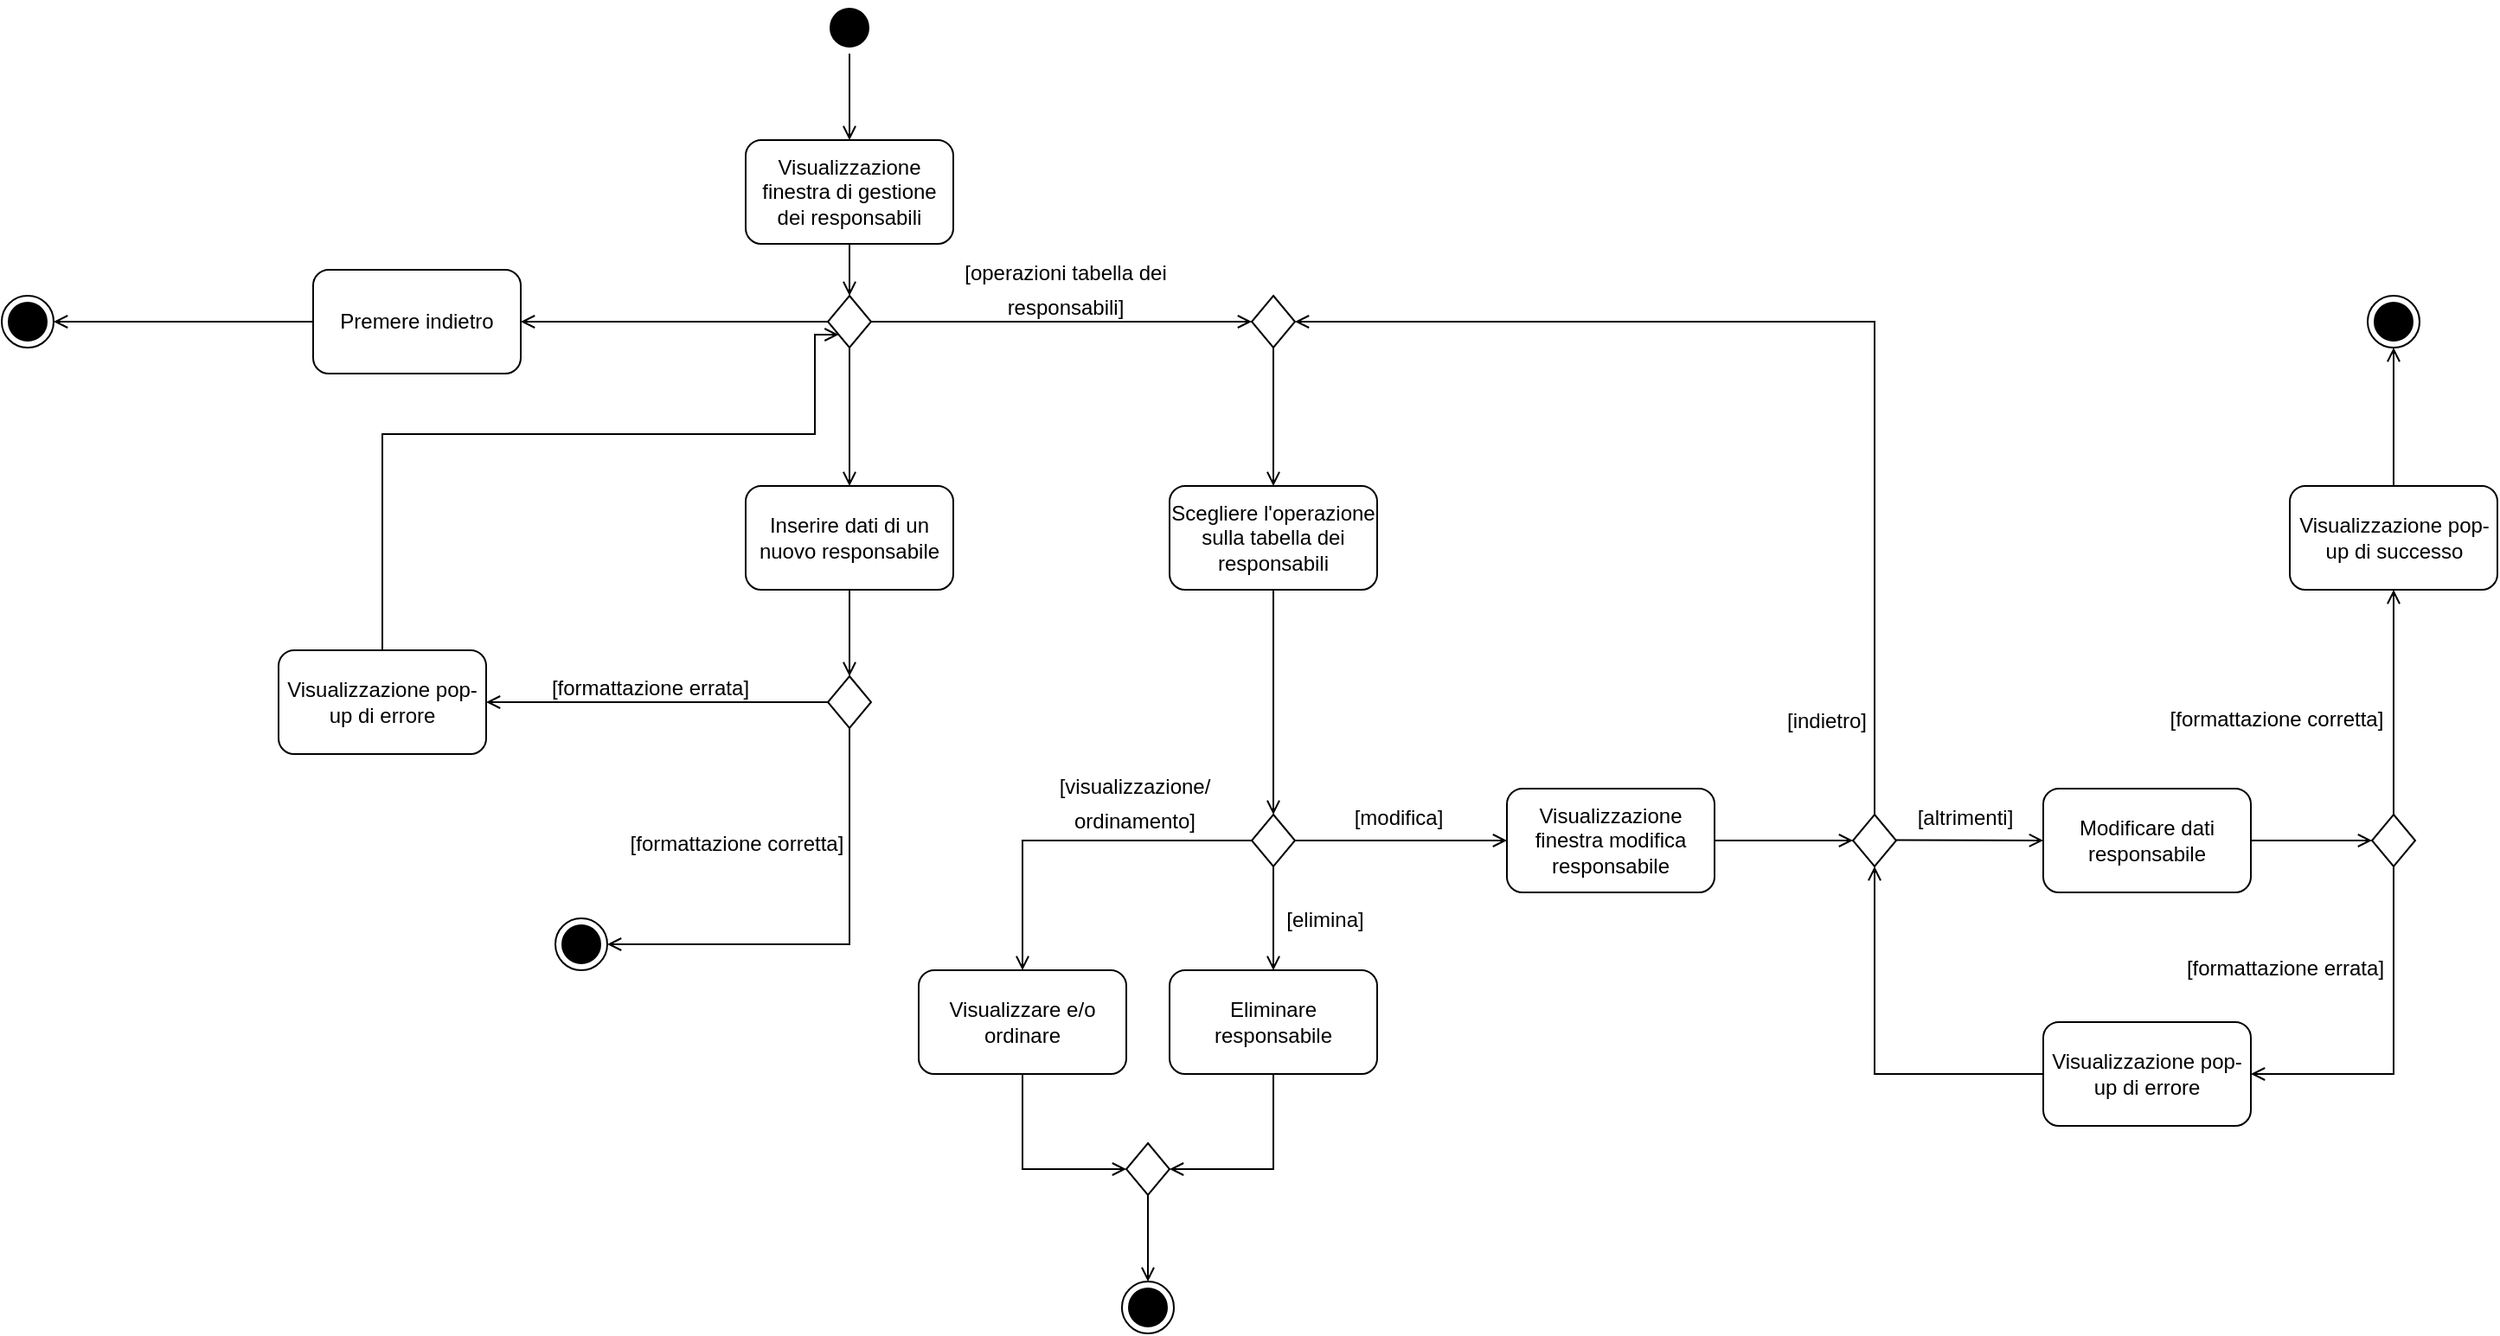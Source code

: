 <mxfile version="20.3.0" type="device"><diagram name="Responsabile" id="e7e014a7-5840-1c2e-5031-d8a46d1fe8dd"><mxGraphModel dx="1422" dy="865" grid="1" gridSize="10" guides="1" tooltips="1" connect="1" arrows="1" fold="1" page="1" pageScale="1" pageWidth="1169" pageHeight="826" background="none" math="0" shadow="0"><root><mxCell id="0"/><mxCell id="1" parent="0"/><mxCell id="IlvPBGOMDlXp7LkhfoCw-1" style="rounded=0;orthogonalLoop=1;jettySize=auto;html=1;entryX=0.5;entryY=0;entryDx=0;entryDy=0;endArrow=open;endFill=0;" parent="1" source="j8IN6QTTNO_PhibdSix--41" target="IlvPBGOMDlXp7LkhfoCw-2" edge="1"><mxGeometry relative="1" as="geometry"><mxPoint x="810" y="80" as="targetPoint"/></mxGeometry></mxCell><mxCell id="j8IN6QTTNO_PhibdSix--41" value="" style="ellipse;html=1;shape=startState;fillColor=#000000;" parent="1" vertex="1"><mxGeometry x="795" width="30" height="30" as="geometry"/></mxCell><mxCell id="IlvPBGOMDlXp7LkhfoCw-3" style="edgeStyle=none;rounded=0;orthogonalLoop=1;jettySize=auto;html=1;endArrow=open;endFill=0;" parent="1" source="IlvPBGOMDlXp7LkhfoCw-2" edge="1"><mxGeometry relative="1" as="geometry"><mxPoint x="810" y="170" as="targetPoint"/></mxGeometry></mxCell><mxCell id="IlvPBGOMDlXp7LkhfoCw-2" value="Visualizzazione finestra di gestione dei responsabili" style="rounded=1;whiteSpace=wrap;html=1;" parent="1" vertex="1"><mxGeometry x="750" y="80" width="120" height="60" as="geometry"/></mxCell><mxCell id="IlvPBGOMDlXp7LkhfoCw-10" style="edgeStyle=none;rounded=0;orthogonalLoop=1;jettySize=auto;html=1;strokeColor=#000000;endArrow=open;endFill=0;entryX=1;entryY=0.5;entryDx=0;entryDy=0;exitX=0;exitY=0.5;exitDx=0;exitDy=0;" parent="1" source="IlvPBGOMDlXp7LkhfoCw-69" target="IlvPBGOMDlXp7LkhfoCw-14" edge="1"><mxGeometry relative="1" as="geometry"><mxPoint x="625" y="280" as="targetPoint"/><mxPoint x="730" y="200" as="sourcePoint"/></mxGeometry></mxCell><mxCell id="IlvPBGOMDlXp7LkhfoCw-11" style="edgeStyle=none;rounded=0;orthogonalLoop=1;jettySize=auto;html=1;exitX=1;exitY=0.5;exitDx=0;exitDy=0;strokeColor=#000000;endArrow=open;endFill=0;entryX=0;entryY=0.5;entryDx=0;entryDy=0;" parent="1" source="IlvPBGOMDlXp7LkhfoCw-69" target="IlvPBGOMDlXp7LkhfoCw-42" edge="1"><mxGeometry relative="1" as="geometry"><mxPoint x="1025" y="240" as="targetPoint"/><mxPoint x="900" y="205" as="sourcePoint"/></mxGeometry></mxCell><mxCell id="IlvPBGOMDlXp7LkhfoCw-15" style="edgeStyle=none;rounded=0;orthogonalLoop=1;jettySize=auto;html=1;strokeColor=#000000;endArrow=open;endFill=0;" parent="1" source="IlvPBGOMDlXp7LkhfoCw-14" target="IlvPBGOMDlXp7LkhfoCw-16" edge="1"><mxGeometry relative="1" as="geometry"><mxPoint x="315" y="280" as="targetPoint"/></mxGeometry></mxCell><mxCell id="IlvPBGOMDlXp7LkhfoCw-14" value="Premere indietro" style="rounded=1;whiteSpace=wrap;html=1;" parent="1" vertex="1"><mxGeometry x="500" y="155" width="120" height="60" as="geometry"/></mxCell><mxCell id="IlvPBGOMDlXp7LkhfoCw-16" value="" style="ellipse;html=1;shape=endState;fillColor=#000000;strokeColor=#000000;" parent="1" vertex="1"><mxGeometry x="320" y="170" width="30" height="30" as="geometry"/></mxCell><mxCell id="IlvPBGOMDlXp7LkhfoCw-65" style="edgeStyle=orthogonalEdgeStyle;rounded=0;orthogonalLoop=1;jettySize=auto;html=1;strokeColor=#000000;endArrow=open;endFill=0;" parent="1" source="IlvPBGOMDlXp7LkhfoCw-17" edge="1"><mxGeometry relative="1" as="geometry"><mxPoint x="810" y="390" as="targetPoint"/></mxGeometry></mxCell><mxCell id="IlvPBGOMDlXp7LkhfoCw-17" value="Inserire dati di un nuovo responsabile" style="rounded=1;whiteSpace=wrap;html=1;" parent="1" vertex="1"><mxGeometry x="750" y="280" width="120" height="60" as="geometry"/></mxCell><mxCell id="IlvPBGOMDlXp7LkhfoCw-19" style="edgeStyle=none;rounded=0;orthogonalLoop=1;jettySize=auto;html=1;strokeColor=#000000;endArrow=open;endFill=0;entryX=0.5;entryY=0;entryDx=0;entryDy=0;" parent="1" source="IlvPBGOMDlXp7LkhfoCw-18" target="IlvPBGOMDlXp7LkhfoCw-21" edge="1"><mxGeometry relative="1" as="geometry"><mxPoint x="1055" y="340" as="targetPoint"/></mxGeometry></mxCell><mxCell id="IlvPBGOMDlXp7LkhfoCw-18" value="Scegliere l'operazione sulla tabella dei responsabili" style="rounded=1;whiteSpace=wrap;html=1;" parent="1" vertex="1"><mxGeometry x="995" y="280" width="120" height="60" as="geometry"/></mxCell><mxCell id="IlvPBGOMDlXp7LkhfoCw-22" style="edgeStyle=none;rounded=0;orthogonalLoop=1;jettySize=auto;html=1;strokeColor=#000000;endArrow=open;endFill=0;entryX=0;entryY=0.5;entryDx=0;entryDy=0;" parent="1" source="IlvPBGOMDlXp7LkhfoCw-21" target="IlvPBGOMDlXp7LkhfoCw-39" edge="1"><mxGeometry relative="1" as="geometry"><mxPoint x="1323.35" y="485" as="targetPoint"/></mxGeometry></mxCell><mxCell id="yk-J9BvpQkbiivP5Ks2D-6" style="edgeStyle=orthogonalEdgeStyle;rounded=0;orthogonalLoop=1;jettySize=auto;html=1;exitX=0;exitY=0.5;exitDx=0;exitDy=0;entryX=0.5;entryY=0;entryDx=0;entryDy=0;endArrow=open;endFill=0;" parent="1" source="IlvPBGOMDlXp7LkhfoCw-21" target="yk-J9BvpQkbiivP5Ks2D-2" edge="1"><mxGeometry relative="1" as="geometry"/></mxCell><mxCell id="IlvPBGOMDlXp7LkhfoCw-21" value="" style="rhombus;whiteSpace=wrap;html=1;strokeWidth=1;rounded=0;" parent="1" vertex="1"><mxGeometry x="1042.5" y="470" width="25" height="30" as="geometry"/></mxCell><mxCell id="IlvPBGOMDlXp7LkhfoCw-23" value="&lt;span style=&quot;font-size: 12px;&quot;&gt;[modifica]&lt;/span&gt;" style="text;html=1;strokeColor=none;fillColor=none;align=center;verticalAlign=middle;whiteSpace=wrap;rounded=0;fontSize=16;" parent="1" vertex="1"><mxGeometry x="1100" y="457.5" width="55" height="25" as="geometry"/></mxCell><mxCell id="IlvPBGOMDlXp7LkhfoCw-25" value="&lt;font style=&quot;font-size: 12px;&quot;&gt;[visualizzazione/ ordinamento]&lt;/font&gt;" style="text;html=1;strokeColor=none;fillColor=none;align=center;verticalAlign=middle;whiteSpace=wrap;rounded=0;fontSize=16;" parent="1" vertex="1"><mxGeometry x="925" y="438" width="100" height="47" as="geometry"/></mxCell><mxCell id="IlvPBGOMDlXp7LkhfoCw-34" value="&lt;font style=&quot;font-size: 12px;&quot;&gt;[elimina]&lt;/font&gt;" style="text;html=1;strokeColor=none;fillColor=none;align=center;verticalAlign=middle;whiteSpace=wrap;rounded=0;fontSize=16;" parent="1" vertex="1"><mxGeometry x="1055" y="515" width="60" height="27" as="geometry"/></mxCell><mxCell id="IlvPBGOMDlXp7LkhfoCw-40" style="edgeStyle=none;rounded=0;orthogonalLoop=1;jettySize=auto;html=1;strokeColor=#000000;endArrow=open;endFill=0;" parent="1" source="IlvPBGOMDlXp7LkhfoCw-39" edge="1"><mxGeometry relative="1" as="geometry"><mxPoint x="1390" y="485" as="targetPoint"/></mxGeometry></mxCell><mxCell id="IlvPBGOMDlXp7LkhfoCw-39" value="Visualizzazione finestra modifica responsabile" style="rounded=1;whiteSpace=wrap;html=1;" parent="1" vertex="1"><mxGeometry x="1190" y="455" width="120" height="60" as="geometry"/></mxCell><mxCell id="yk-J9BvpQkbiivP5Ks2D-9" style="edgeStyle=orthogonalEdgeStyle;rounded=0;orthogonalLoop=1;jettySize=auto;html=1;exitX=0.5;exitY=0;exitDx=0;exitDy=0;entryX=1;entryY=0.5;entryDx=0;entryDy=0;endArrow=open;endFill=0;" parent="1" source="IlvPBGOMDlXp7LkhfoCw-41" target="IlvPBGOMDlXp7LkhfoCw-42" edge="1"><mxGeometry relative="1" as="geometry"/></mxCell><mxCell id="IlvPBGOMDlXp7LkhfoCw-41" value="" style="rhombus;whiteSpace=wrap;html=1;strokeWidth=1;rounded=0;" parent="1" vertex="1"><mxGeometry x="1390" y="470" width="25" height="30" as="geometry"/></mxCell><mxCell id="IlvPBGOMDlXp7LkhfoCw-61" style="edgeStyle=orthogonalEdgeStyle;rounded=0;orthogonalLoop=1;jettySize=auto;html=1;exitX=0.5;exitY=1;exitDx=0;exitDy=0;entryX=0.5;entryY=0;entryDx=0;entryDy=0;strokeColor=#000000;endArrow=open;endFill=0;" parent="1" source="IlvPBGOMDlXp7LkhfoCw-42" target="IlvPBGOMDlXp7LkhfoCw-18" edge="1"><mxGeometry relative="1" as="geometry"/></mxCell><mxCell id="IlvPBGOMDlXp7LkhfoCw-42" value="" style="rhombus;whiteSpace=wrap;html=1;strokeWidth=1;rounded=0;" parent="1" vertex="1"><mxGeometry x="1042.5" y="170" width="25" height="30" as="geometry"/></mxCell><mxCell id="IlvPBGOMDlXp7LkhfoCw-44" value="&lt;span style=&quot;font-size: 12px;&quot;&gt;[indietro]&lt;/span&gt;" style="text;html=1;strokeColor=none;fillColor=none;align=center;verticalAlign=middle;whiteSpace=wrap;rounded=0;fontSize=16;" parent="1" vertex="1"><mxGeometry x="1350" y="400" width="50" height="28" as="geometry"/></mxCell><mxCell id="IlvPBGOMDlXp7LkhfoCw-48" style="edgeStyle=none;rounded=0;orthogonalLoop=1;jettySize=auto;html=1;strokeColor=#000000;endArrow=open;endFill=0;entryX=0;entryY=0.5;entryDx=0;entryDy=0;" parent="1" target="IlvPBGOMDlXp7LkhfoCw-49" edge="1"><mxGeometry relative="1" as="geometry"><mxPoint x="1495" y="484.71" as="targetPoint"/><mxPoint x="1415" y="484.71" as="sourcePoint"/></mxGeometry></mxCell><mxCell id="IlvPBGOMDlXp7LkhfoCw-52" style="edgeStyle=orthogonalEdgeStyle;rounded=0;orthogonalLoop=1;jettySize=auto;html=1;strokeColor=#000000;endArrow=open;endFill=0;" parent="1" source="IlvPBGOMDlXp7LkhfoCw-49" edge="1"><mxGeometry relative="1" as="geometry"><mxPoint x="1690" y="485" as="targetPoint"/></mxGeometry></mxCell><mxCell id="IlvPBGOMDlXp7LkhfoCw-49" value="Modificare dati responsabile" style="rounded=1;whiteSpace=wrap;html=1;" parent="1" vertex="1"><mxGeometry x="1500" y="455" width="120" height="60" as="geometry"/></mxCell><mxCell id="IlvPBGOMDlXp7LkhfoCw-50" value="&lt;span style=&quot;font-size: 12px;&quot;&gt;[altrimenti]&lt;/span&gt;" style="text;html=1;strokeColor=none;fillColor=none;align=center;verticalAlign=middle;whiteSpace=wrap;rounded=0;fontSize=16;" parent="1" vertex="1"><mxGeometry x="1415" y="455" width="80" height="30" as="geometry"/></mxCell><mxCell id="IlvPBGOMDlXp7LkhfoCw-56" style="edgeStyle=orthogonalEdgeStyle;rounded=0;orthogonalLoop=1;jettySize=auto;html=1;strokeColor=#000000;endArrow=open;endFill=0;entryX=1;entryY=0.5;entryDx=0;entryDy=0;exitX=0.5;exitY=1;exitDx=0;exitDy=0;" parent="1" source="IlvPBGOMDlXp7LkhfoCw-53" target="IlvPBGOMDlXp7LkhfoCw-58" edge="1"><mxGeometry relative="1" as="geometry"><mxPoint x="1810.667" y="650" as="targetPoint"/><Array as="points"><mxPoint x="1703" y="620"/></Array></mxGeometry></mxCell><mxCell id="IlvPBGOMDlXp7LkhfoCw-63" style="edgeStyle=orthogonalEdgeStyle;rounded=0;orthogonalLoop=1;jettySize=auto;html=1;exitX=0.5;exitY=0;exitDx=0;exitDy=0;entryX=0.5;entryY=1;entryDx=0;entryDy=0;strokeColor=#000000;endArrow=open;endFill=0;" parent="1" source="IlvPBGOMDlXp7LkhfoCw-53" target="IlvPBGOMDlXp7LkhfoCw-62" edge="1"><mxGeometry relative="1" as="geometry"/></mxCell><mxCell id="IlvPBGOMDlXp7LkhfoCw-53" value="" style="rhombus;whiteSpace=wrap;html=1;strokeWidth=1;rounded=0;" parent="1" vertex="1"><mxGeometry x="1690" y="470" width="25" height="30" as="geometry"/></mxCell><mxCell id="IlvPBGOMDlXp7LkhfoCw-55" value="&lt;span style=&quot;font-size: 12px;&quot;&gt;[formattazione corretta]&lt;/span&gt;" style="text;html=1;strokeColor=none;fillColor=none;align=center;verticalAlign=middle;whiteSpace=wrap;rounded=0;fontSize=16;" parent="1" vertex="1"><mxGeometry x="1570" y="398" width="130" height="30" as="geometry"/></mxCell><mxCell id="IlvPBGOMDlXp7LkhfoCw-57" value="&lt;span style=&quot;font-size: 12px;&quot;&gt;[formattazione errata]&lt;/span&gt;" style="text;html=1;strokeColor=none;fillColor=none;align=center;verticalAlign=middle;whiteSpace=wrap;rounded=0;fontSize=16;" parent="1" vertex="1"><mxGeometry x="1580" y="541.5" width="120" height="30" as="geometry"/></mxCell><mxCell id="IlvPBGOMDlXp7LkhfoCw-60" style="edgeStyle=orthogonalEdgeStyle;rounded=0;orthogonalLoop=1;jettySize=auto;html=1;entryX=0.5;entryY=1;entryDx=0;entryDy=0;strokeColor=#000000;endArrow=open;endFill=0;" parent="1" source="IlvPBGOMDlXp7LkhfoCw-58" target="IlvPBGOMDlXp7LkhfoCw-41" edge="1"><mxGeometry relative="1" as="geometry"/></mxCell><mxCell id="IlvPBGOMDlXp7LkhfoCw-58" value="Visualizzazione pop-up di errore" style="rounded=1;whiteSpace=wrap;html=1;" parent="1" vertex="1"><mxGeometry x="1500" y="590" width="120" height="60" as="geometry"/></mxCell><mxCell id="HuW1Up1YVu8ybAKDXB7p-33" style="edgeStyle=orthogonalEdgeStyle;rounded=0;orthogonalLoop=1;jettySize=auto;html=1;exitX=0.5;exitY=0;exitDx=0;exitDy=0;entryX=0.5;entryY=1;entryDx=0;entryDy=0;endArrow=open;endFill=0;" parent="1" source="IlvPBGOMDlXp7LkhfoCw-62" target="HuW1Up1YVu8ybAKDXB7p-31" edge="1"><mxGeometry relative="1" as="geometry"/></mxCell><mxCell id="IlvPBGOMDlXp7LkhfoCw-62" value="Visualizzazione pop-up di successo" style="rounded=1;whiteSpace=wrap;html=1;" parent="1" vertex="1"><mxGeometry x="1642.5" y="280" width="120" height="60" as="geometry"/></mxCell><mxCell id="IlvPBGOMDlXp7LkhfoCw-68" style="edgeStyle=orthogonalEdgeStyle;rounded=0;orthogonalLoop=1;jettySize=auto;html=1;strokeColor=#000000;endArrow=open;endFill=0;" parent="1" source="IlvPBGOMDlXp7LkhfoCw-67" edge="1"><mxGeometry relative="1" as="geometry"><mxPoint x="600" y="405" as="targetPoint"/></mxGeometry></mxCell><mxCell id="IlvPBGOMDlXp7LkhfoCw-72" style="rounded=0;orthogonalLoop=1;jettySize=auto;html=1;exitX=0.5;exitY=1;exitDx=0;exitDy=0;strokeColor=#000000;endArrow=open;endFill=0;edgeStyle=orthogonalEdgeStyle;entryX=1;entryY=0.5;entryDx=0;entryDy=0;" parent="1" source="IlvPBGOMDlXp7LkhfoCw-67" target="HuW1Up1YVu8ybAKDXB7p-2" edge="1"><mxGeometry relative="1" as="geometry"><mxPoint x="810" y="540" as="targetPoint"/></mxGeometry></mxCell><mxCell id="IlvPBGOMDlXp7LkhfoCw-67" value="" style="rhombus;whiteSpace=wrap;html=1;strokeWidth=1;rounded=0;" parent="1" vertex="1"><mxGeometry x="797.5" y="390" width="25" height="30" as="geometry"/></mxCell><mxCell id="IlvPBGOMDlXp7LkhfoCw-70" style="edgeStyle=orthogonalEdgeStyle;rounded=0;orthogonalLoop=1;jettySize=auto;html=1;entryX=0.5;entryY=0;entryDx=0;entryDy=0;strokeColor=#000000;endArrow=open;endFill=0;" parent="1" source="IlvPBGOMDlXp7LkhfoCw-69" target="IlvPBGOMDlXp7LkhfoCw-17" edge="1"><mxGeometry relative="1" as="geometry"/></mxCell><mxCell id="IlvPBGOMDlXp7LkhfoCw-69" value="" style="rhombus;whiteSpace=wrap;html=1;strokeWidth=1;rounded=0;" parent="1" vertex="1"><mxGeometry x="797.5" y="170" width="25" height="30" as="geometry"/></mxCell><mxCell id="IlvPBGOMDlXp7LkhfoCw-74" value="&lt;span style=&quot;font-size: 12px;&quot;&gt;[formattazione corretta]&lt;/span&gt;" style="text;html=1;strokeColor=none;fillColor=none;align=center;verticalAlign=middle;whiteSpace=wrap;rounded=0;fontSize=16;" parent="1" vertex="1"><mxGeometry x="680" y="470" width="130" height="30" as="geometry"/></mxCell><mxCell id="IlvPBGOMDlXp7LkhfoCw-79" value="&lt;span style=&quot;font-size: 12px;&quot;&gt;[formattazione errata]&lt;/span&gt;" style="text;html=1;strokeColor=none;fillColor=none;align=center;verticalAlign=middle;whiteSpace=wrap;rounded=0;fontSize=16;" parent="1" vertex="1"><mxGeometry x="630" y="380" width="130" height="30" as="geometry"/></mxCell><mxCell id="IlvPBGOMDlXp7LkhfoCw-81" style="edgeStyle=orthogonalEdgeStyle;rounded=0;orthogonalLoop=1;jettySize=auto;html=1;strokeColor=#000000;endArrow=open;endFill=0;entryX=0;entryY=1;entryDx=0;entryDy=0;" parent="1" source="IlvPBGOMDlXp7LkhfoCw-80" target="IlvPBGOMDlXp7LkhfoCw-69" edge="1"><mxGeometry relative="1" as="geometry"><mxPoint x="760" y="260" as="targetPoint"/><Array as="points"><mxPoint x="540" y="250"/><mxPoint x="790" y="250"/><mxPoint x="790" y="193"/></Array></mxGeometry></mxCell><mxCell id="IlvPBGOMDlXp7LkhfoCw-80" value="Visualizzazione pop-up di errore" style="rounded=1;whiteSpace=wrap;html=1;" parent="1" vertex="1"><mxGeometry x="480" y="375" width="120" height="60" as="geometry"/></mxCell><mxCell id="HuW1Up1YVu8ybAKDXB7p-2" value="" style="ellipse;html=1;shape=endState;fillColor=#000000;strokeColor=#000000;" parent="1" vertex="1"><mxGeometry x="640" y="530" width="30" height="30" as="geometry"/></mxCell><mxCell id="HuW1Up1YVu8ybAKDXB7p-19" value="&lt;span style=&quot;font-size: 12px;&quot;&gt;[operazioni tabella dei responsabili]&lt;/span&gt;" style="text;html=1;strokeColor=none;fillColor=none;align=center;verticalAlign=middle;whiteSpace=wrap;rounded=0;fontSize=16;" parent="1" vertex="1"><mxGeometry x="870" y="145" width="130" height="40" as="geometry"/></mxCell><mxCell id="HuW1Up1YVu8ybAKDXB7p-25" value="" style="ellipse;html=1;shape=endState;fillColor=#000000;strokeColor=#000000;" parent="1" vertex="1"><mxGeometry x="967.5" y="740" width="30" height="30" as="geometry"/></mxCell><mxCell id="HuW1Up1YVu8ybAKDXB7p-31" value="" style="ellipse;html=1;shape=endState;fillColor=#000000;strokeColor=#000000;" parent="1" vertex="1"><mxGeometry x="1687.5" y="170" width="30" height="30" as="geometry"/></mxCell><mxCell id="yk-J9BvpQkbiivP5Ks2D-5" style="edgeStyle=orthogonalEdgeStyle;rounded=0;orthogonalLoop=1;jettySize=auto;html=1;entryX=0;entryY=0.5;entryDx=0;entryDy=0;endArrow=open;endFill=0;" parent="1" source="yk-J9BvpQkbiivP5Ks2D-2" target="APK7aCn-jMRFArLUs8J8-1" edge="1"><mxGeometry relative="1" as="geometry"><mxPoint x="910" y="700" as="targetPoint"/></mxGeometry></mxCell><mxCell id="yk-J9BvpQkbiivP5Ks2D-2" value="Visualizzare e/o ordinare" style="rounded=1;whiteSpace=wrap;html=1;" parent="1" vertex="1"><mxGeometry x="850" y="560" width="120" height="60" as="geometry"/></mxCell><mxCell id="APK7aCn-jMRFArLUs8J8-2" style="edgeStyle=orthogonalEdgeStyle;rounded=0;orthogonalLoop=1;jettySize=auto;html=1;entryX=1;entryY=0.5;entryDx=0;entryDy=0;endArrow=open;endFill=0;" parent="1" source="yk-J9BvpQkbiivP5Ks2D-7" target="APK7aCn-jMRFArLUs8J8-1" edge="1"><mxGeometry relative="1" as="geometry"/></mxCell><mxCell id="yk-J9BvpQkbiivP5Ks2D-7" value="Eliminare responsabile" style="rounded=1;whiteSpace=wrap;html=1;" parent="1" vertex="1"><mxGeometry x="995" y="560" width="120" height="60" as="geometry"/></mxCell><mxCell id="yk-J9BvpQkbiivP5Ks2D-8" value="" style="rounded=0;orthogonalLoop=1;jettySize=auto;html=1;exitX=0.5;exitY=1;exitDx=0;exitDy=0;strokeColor=#000000;endArrow=open;endFill=0;entryX=0.5;entryY=0;entryDx=0;entryDy=0;" parent="1" source="IlvPBGOMDlXp7LkhfoCw-21" target="yk-J9BvpQkbiivP5Ks2D-7" edge="1"><mxGeometry relative="1" as="geometry"><mxPoint x="1055" y="700" as="targetPoint"/><mxPoint x="1055" y="500" as="sourcePoint"/></mxGeometry></mxCell><mxCell id="APK7aCn-jMRFArLUs8J8-3" style="edgeStyle=orthogonalEdgeStyle;rounded=0;orthogonalLoop=1;jettySize=auto;html=1;entryX=0.5;entryY=0;entryDx=0;entryDy=0;endArrow=open;endFill=0;" parent="1" source="APK7aCn-jMRFArLUs8J8-1" target="HuW1Up1YVu8ybAKDXB7p-25" edge="1"><mxGeometry relative="1" as="geometry"/></mxCell><mxCell id="APK7aCn-jMRFArLUs8J8-1" value="" style="rhombus;whiteSpace=wrap;html=1;strokeWidth=1;rounded=0;" parent="1" vertex="1"><mxGeometry x="970" y="660" width="25" height="30" as="geometry"/></mxCell></root></mxGraphModel></diagram></mxfile>